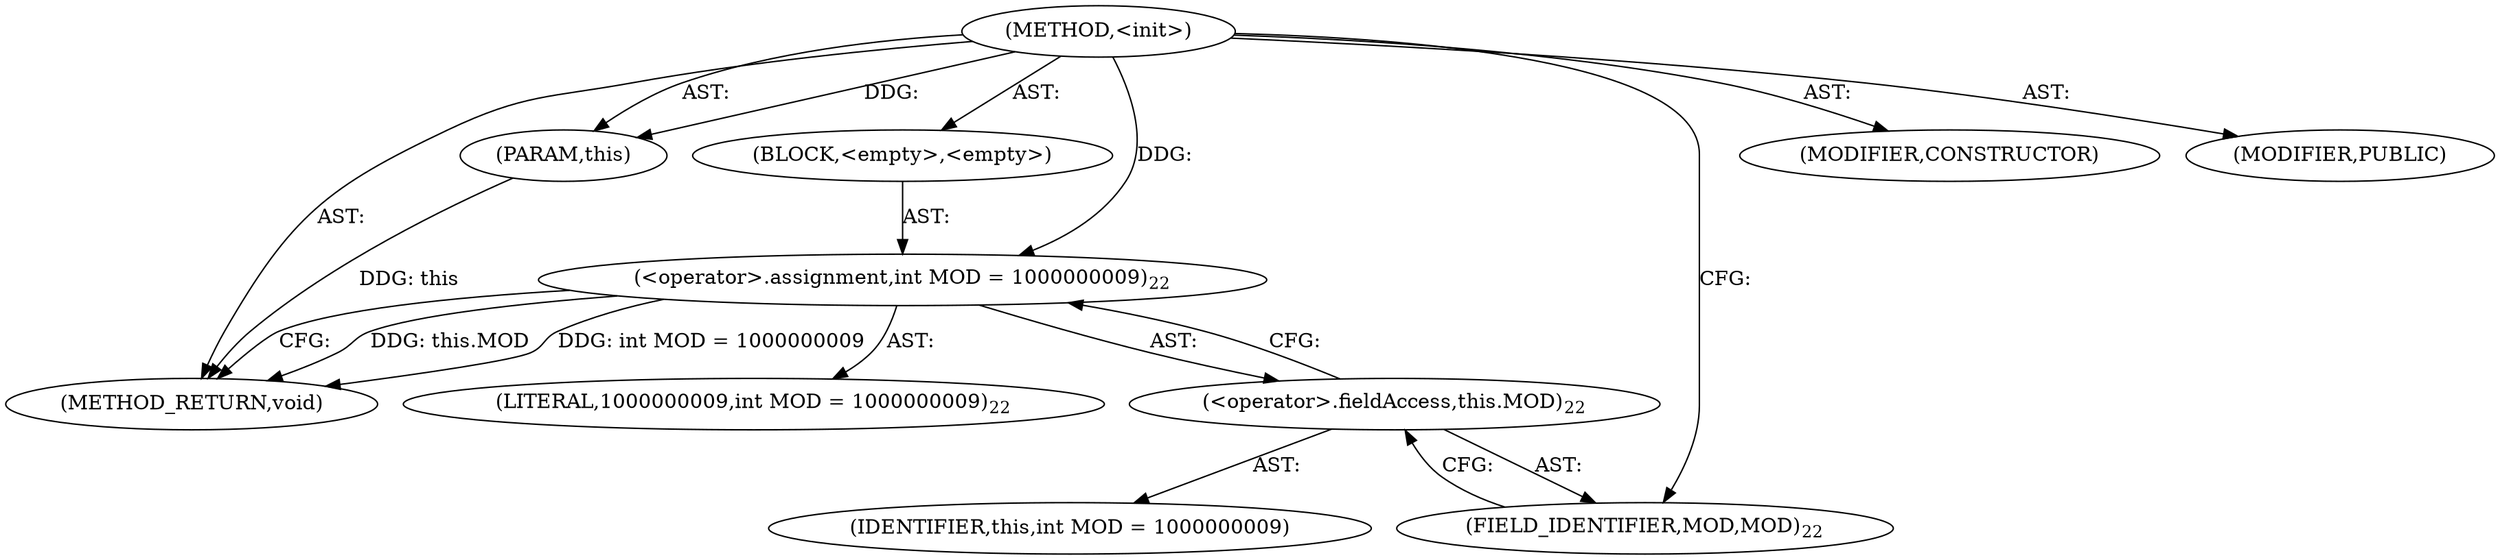digraph "&lt;init&gt;" {  
"83" [label = <(METHOD,&lt;init&gt;)> ]
"84" [label = <(PARAM,this)> ]
"85" [label = <(BLOCK,&lt;empty&gt;,&lt;empty&gt;)> ]
"86" [label = <(&lt;operator&gt;.assignment,int MOD = 1000000009)<SUB>22</SUB>> ]
"87" [label = <(&lt;operator&gt;.fieldAccess,this.MOD)<SUB>22</SUB>> ]
"88" [label = <(IDENTIFIER,this,int MOD = 1000000009)> ]
"89" [label = <(FIELD_IDENTIFIER,MOD,MOD)<SUB>22</SUB>> ]
"90" [label = <(LITERAL,1000000009,int MOD = 1000000009)<SUB>22</SUB>> ]
"91" [label = <(MODIFIER,CONSTRUCTOR)> ]
"92" [label = <(MODIFIER,PUBLIC)> ]
"93" [label = <(METHOD_RETURN,void)> ]
  "83" -> "84"  [ label = "AST: "] 
  "83" -> "85"  [ label = "AST: "] 
  "83" -> "91"  [ label = "AST: "] 
  "83" -> "92"  [ label = "AST: "] 
  "83" -> "93"  [ label = "AST: "] 
  "85" -> "86"  [ label = "AST: "] 
  "86" -> "87"  [ label = "AST: "] 
  "86" -> "90"  [ label = "AST: "] 
  "87" -> "88"  [ label = "AST: "] 
  "87" -> "89"  [ label = "AST: "] 
  "86" -> "93"  [ label = "CFG: "] 
  "87" -> "86"  [ label = "CFG: "] 
  "89" -> "87"  [ label = "CFG: "] 
  "83" -> "89"  [ label = "CFG: "] 
  "84" -> "93"  [ label = "DDG: this"] 
  "86" -> "93"  [ label = "DDG: this.MOD"] 
  "86" -> "93"  [ label = "DDG: int MOD = 1000000009"] 
  "83" -> "84"  [ label = "DDG: "] 
  "83" -> "86"  [ label = "DDG: "] 
}
